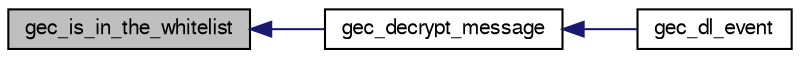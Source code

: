 digraph "gec_is_in_the_whitelist"
{
  edge [fontname="FreeSans",fontsize="10",labelfontname="FreeSans",labelfontsize="10"];
  node [fontname="FreeSans",fontsize="10",shape=record];
  rankdir="LR";
  Node1 [label="gec_is_in_the_whitelist",height=0.2,width=0.4,color="black", fillcolor="grey75", style="filled", fontcolor="black"];
  Node1 -> Node2 [dir="back",color="midnightblue",fontsize="10",style="solid",fontname="FreeSans"];
  Node2 [label="gec_decrypt_message",height=0.2,width=0.4,color="black", fillcolor="white", style="filled",URL="$gec__dl_8h.html#ac948362603178542b0a8c8b7375279cd",tooltip="Attemp message decryption If a message is unencrypted, pass it through only if the MSG_ID is in the w..."];
  Node2 -> Node3 [dir="back",color="midnightblue",fontsize="10",style="solid",fontname="FreeSans"];
  Node3 [label="gec_dl_event",height=0.2,width=0.4,color="black", fillcolor="white", style="filled",URL="$gec__dl_8h.html#a7645c559a6c4a5f611acab677af4a579",tooltip="Datalink Event. "];
}
